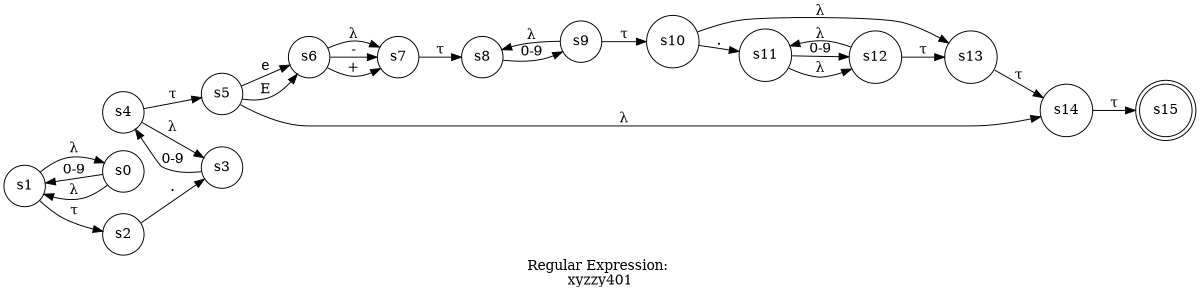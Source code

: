 digraph finite_state_machine {
	label="Regular Expression: \nxyzzy401";
	rankdir=LR;
	size="8,5"
	node [shape = doublecircle]; s15;
	node [shape = circle];
	s0 -> s1 [ label = "0-9" ];
	s0 -> s1 [ label = "λ" ];
	s1 -> s0 [ label = "λ" ];
	s1 -> s2 [ label = "τ" ];
	s2 -> s3 [ label = "." ];
	s3 -> s4 [ label = "0-9" ];
	s4 -> s3 [ label = "λ" ];
	s4 -> s5 [ label = "τ" ];
	s5 -> s6 [ label = "e" ];
	s5 -> s6 [ label = "E" ];
	s5 -> s14 [ label = "λ" ];
	s6 -> s7 [ label = "-" ];
	s6 -> s7 [ label = "+" ];
	s6 -> s7 [ label = "λ" ];
	s7 -> s8 [ label = "τ" ];
	s8 -> s9 [ label = "0-9" ];
	s9 -> s8 [ label = "λ" ];
	s9 -> s10 [ label = "τ" ];
	s10 -> s11 [ label = "." ];
	s10 -> s13 [ label = "λ" ];
	s11 -> s12 [ label = "0-9" ];
	s11 -> s12 [ label = "λ" ];
	s12 -> s11 [ label = "λ" ];
	s12 -> s13 [ label = "τ" ];
	s13 -> s14 [ label = "τ" ];
	s14 -> s15 [ label = "τ" ];
}
